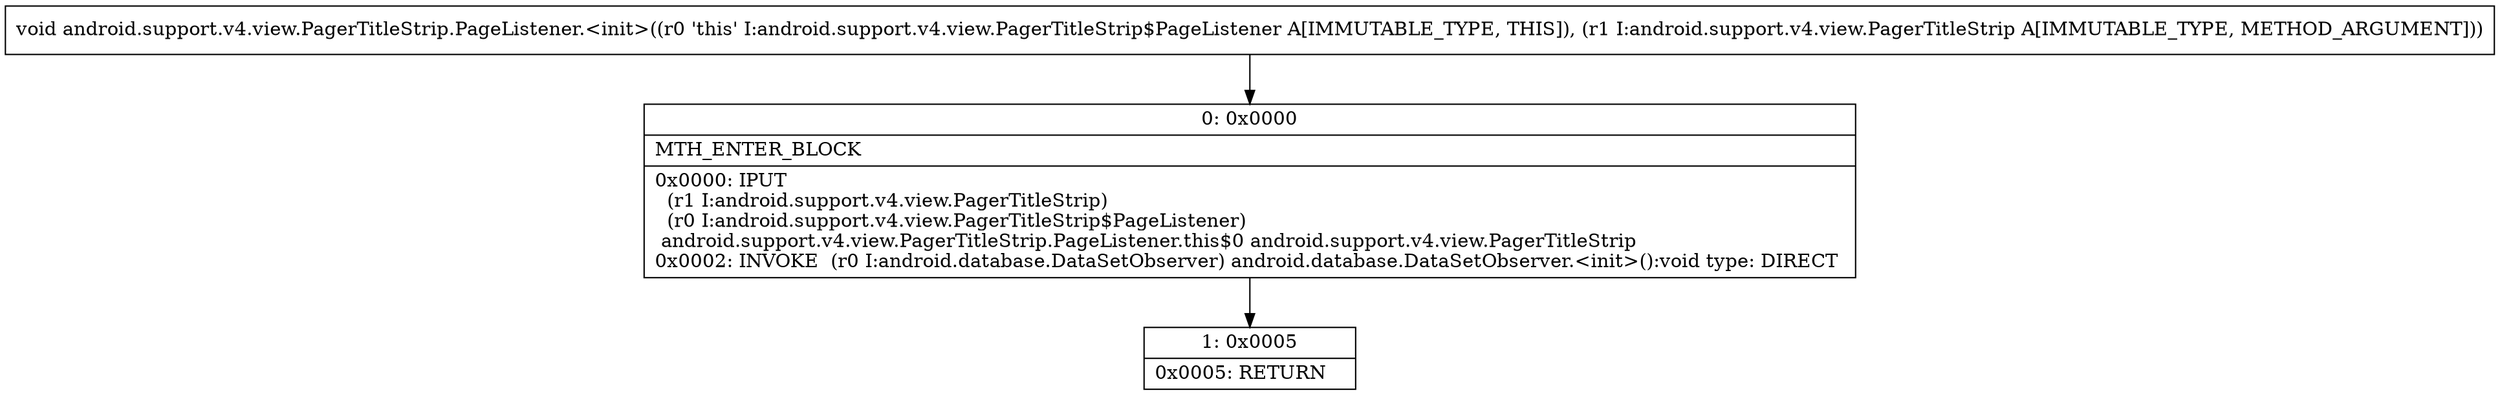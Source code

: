 digraph "CFG forandroid.support.v4.view.PagerTitleStrip.PageListener.\<init\>(Landroid\/support\/v4\/view\/PagerTitleStrip;)V" {
Node_0 [shape=record,label="{0\:\ 0x0000|MTH_ENTER_BLOCK\l|0x0000: IPUT  \l  (r1 I:android.support.v4.view.PagerTitleStrip)\l  (r0 I:android.support.v4.view.PagerTitleStrip$PageListener)\l android.support.v4.view.PagerTitleStrip.PageListener.this$0 android.support.v4.view.PagerTitleStrip \l0x0002: INVOKE  (r0 I:android.database.DataSetObserver) android.database.DataSetObserver.\<init\>():void type: DIRECT \l}"];
Node_1 [shape=record,label="{1\:\ 0x0005|0x0005: RETURN   \l}"];
MethodNode[shape=record,label="{void android.support.v4.view.PagerTitleStrip.PageListener.\<init\>((r0 'this' I:android.support.v4.view.PagerTitleStrip$PageListener A[IMMUTABLE_TYPE, THIS]), (r1 I:android.support.v4.view.PagerTitleStrip A[IMMUTABLE_TYPE, METHOD_ARGUMENT])) }"];
MethodNode -> Node_0;
Node_0 -> Node_1;
}

